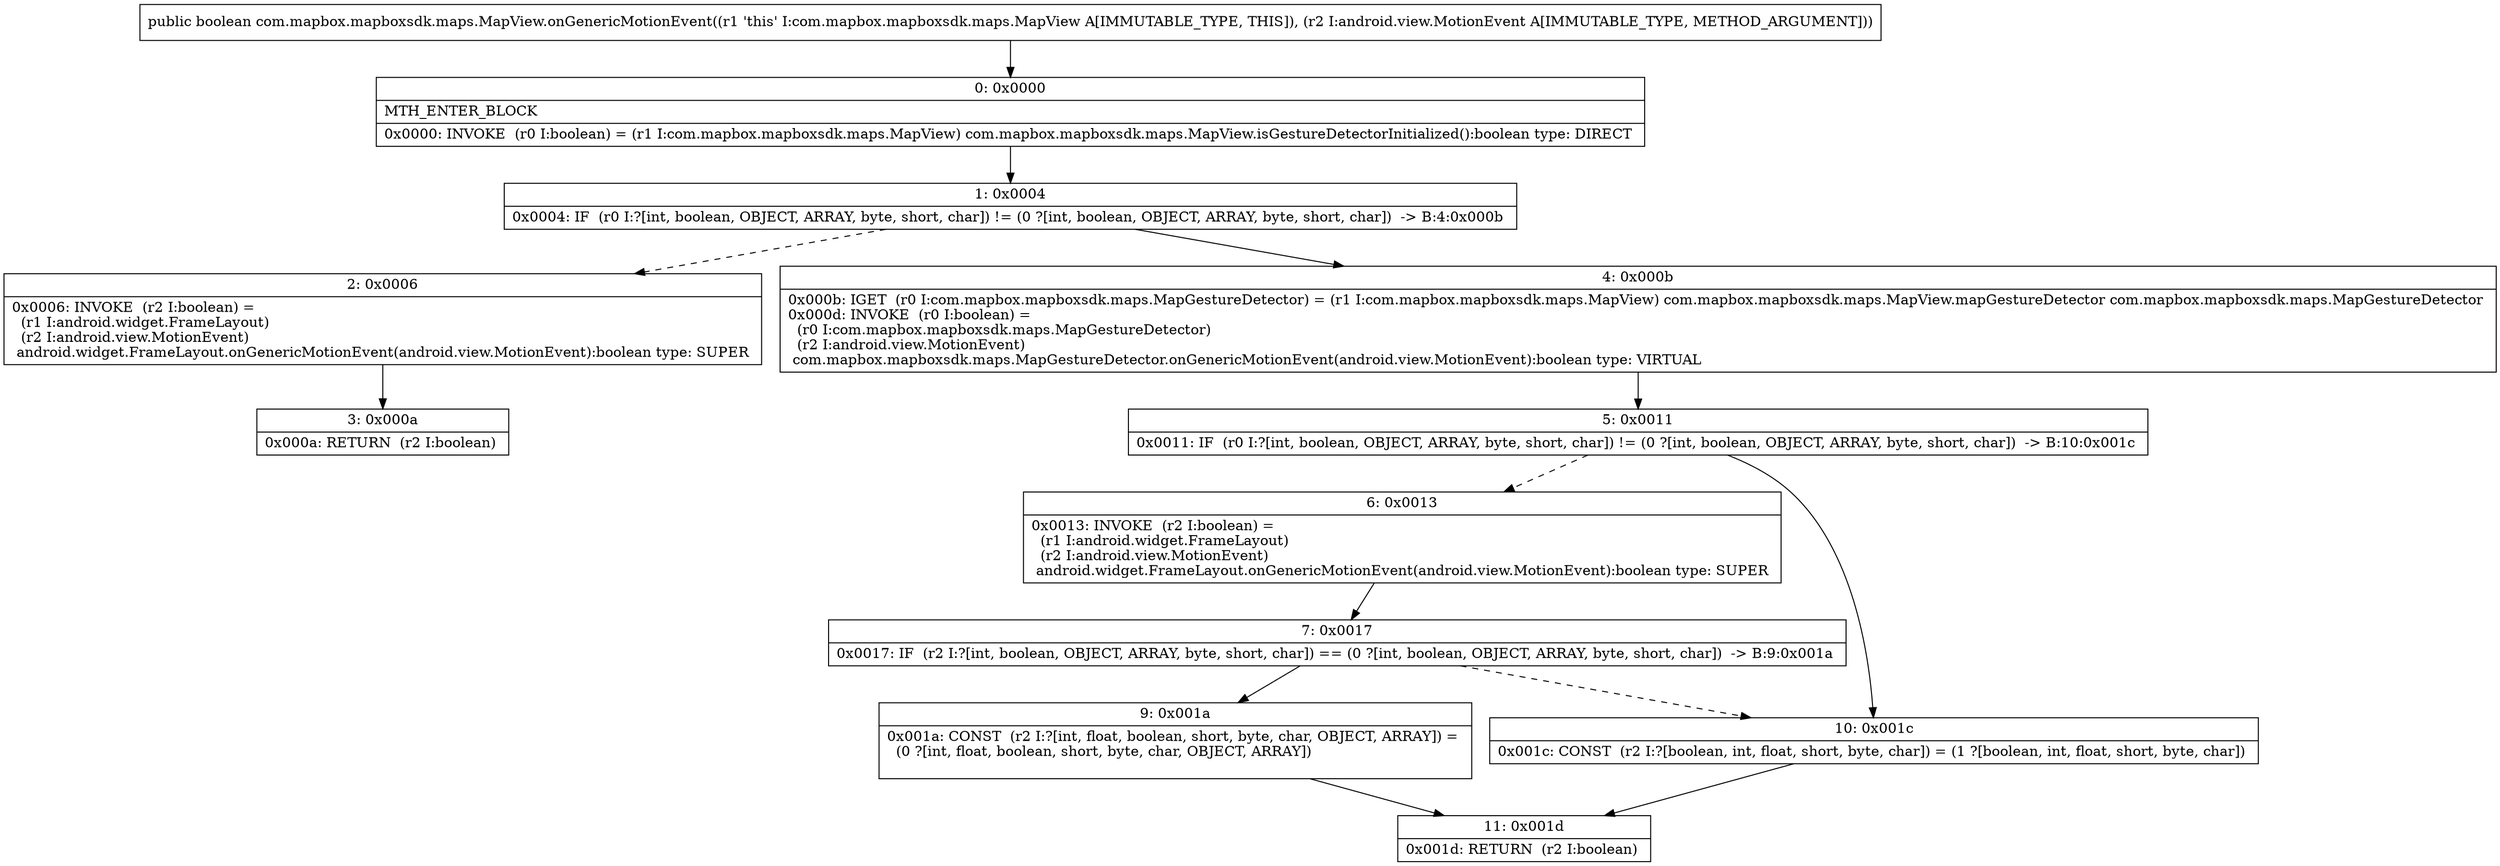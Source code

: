 digraph "CFG forcom.mapbox.mapboxsdk.maps.MapView.onGenericMotionEvent(Landroid\/view\/MotionEvent;)Z" {
Node_0 [shape=record,label="{0\:\ 0x0000|MTH_ENTER_BLOCK\l|0x0000: INVOKE  (r0 I:boolean) = (r1 I:com.mapbox.mapboxsdk.maps.MapView) com.mapbox.mapboxsdk.maps.MapView.isGestureDetectorInitialized():boolean type: DIRECT \l}"];
Node_1 [shape=record,label="{1\:\ 0x0004|0x0004: IF  (r0 I:?[int, boolean, OBJECT, ARRAY, byte, short, char]) != (0 ?[int, boolean, OBJECT, ARRAY, byte, short, char])  \-\> B:4:0x000b \l}"];
Node_2 [shape=record,label="{2\:\ 0x0006|0x0006: INVOKE  (r2 I:boolean) = \l  (r1 I:android.widget.FrameLayout)\l  (r2 I:android.view.MotionEvent)\l android.widget.FrameLayout.onGenericMotionEvent(android.view.MotionEvent):boolean type: SUPER \l}"];
Node_3 [shape=record,label="{3\:\ 0x000a|0x000a: RETURN  (r2 I:boolean) \l}"];
Node_4 [shape=record,label="{4\:\ 0x000b|0x000b: IGET  (r0 I:com.mapbox.mapboxsdk.maps.MapGestureDetector) = (r1 I:com.mapbox.mapboxsdk.maps.MapView) com.mapbox.mapboxsdk.maps.MapView.mapGestureDetector com.mapbox.mapboxsdk.maps.MapGestureDetector \l0x000d: INVOKE  (r0 I:boolean) = \l  (r0 I:com.mapbox.mapboxsdk.maps.MapGestureDetector)\l  (r2 I:android.view.MotionEvent)\l com.mapbox.mapboxsdk.maps.MapGestureDetector.onGenericMotionEvent(android.view.MotionEvent):boolean type: VIRTUAL \l}"];
Node_5 [shape=record,label="{5\:\ 0x0011|0x0011: IF  (r0 I:?[int, boolean, OBJECT, ARRAY, byte, short, char]) != (0 ?[int, boolean, OBJECT, ARRAY, byte, short, char])  \-\> B:10:0x001c \l}"];
Node_6 [shape=record,label="{6\:\ 0x0013|0x0013: INVOKE  (r2 I:boolean) = \l  (r1 I:android.widget.FrameLayout)\l  (r2 I:android.view.MotionEvent)\l android.widget.FrameLayout.onGenericMotionEvent(android.view.MotionEvent):boolean type: SUPER \l}"];
Node_7 [shape=record,label="{7\:\ 0x0017|0x0017: IF  (r2 I:?[int, boolean, OBJECT, ARRAY, byte, short, char]) == (0 ?[int, boolean, OBJECT, ARRAY, byte, short, char])  \-\> B:9:0x001a \l}"];
Node_9 [shape=record,label="{9\:\ 0x001a|0x001a: CONST  (r2 I:?[int, float, boolean, short, byte, char, OBJECT, ARRAY]) = \l  (0 ?[int, float, boolean, short, byte, char, OBJECT, ARRAY])\l \l}"];
Node_10 [shape=record,label="{10\:\ 0x001c|0x001c: CONST  (r2 I:?[boolean, int, float, short, byte, char]) = (1 ?[boolean, int, float, short, byte, char]) \l}"];
Node_11 [shape=record,label="{11\:\ 0x001d|0x001d: RETURN  (r2 I:boolean) \l}"];
MethodNode[shape=record,label="{public boolean com.mapbox.mapboxsdk.maps.MapView.onGenericMotionEvent((r1 'this' I:com.mapbox.mapboxsdk.maps.MapView A[IMMUTABLE_TYPE, THIS]), (r2 I:android.view.MotionEvent A[IMMUTABLE_TYPE, METHOD_ARGUMENT])) }"];
MethodNode -> Node_0;
Node_0 -> Node_1;
Node_1 -> Node_2[style=dashed];
Node_1 -> Node_4;
Node_2 -> Node_3;
Node_4 -> Node_5;
Node_5 -> Node_6[style=dashed];
Node_5 -> Node_10;
Node_6 -> Node_7;
Node_7 -> Node_9;
Node_7 -> Node_10[style=dashed];
Node_9 -> Node_11;
Node_10 -> Node_11;
}

